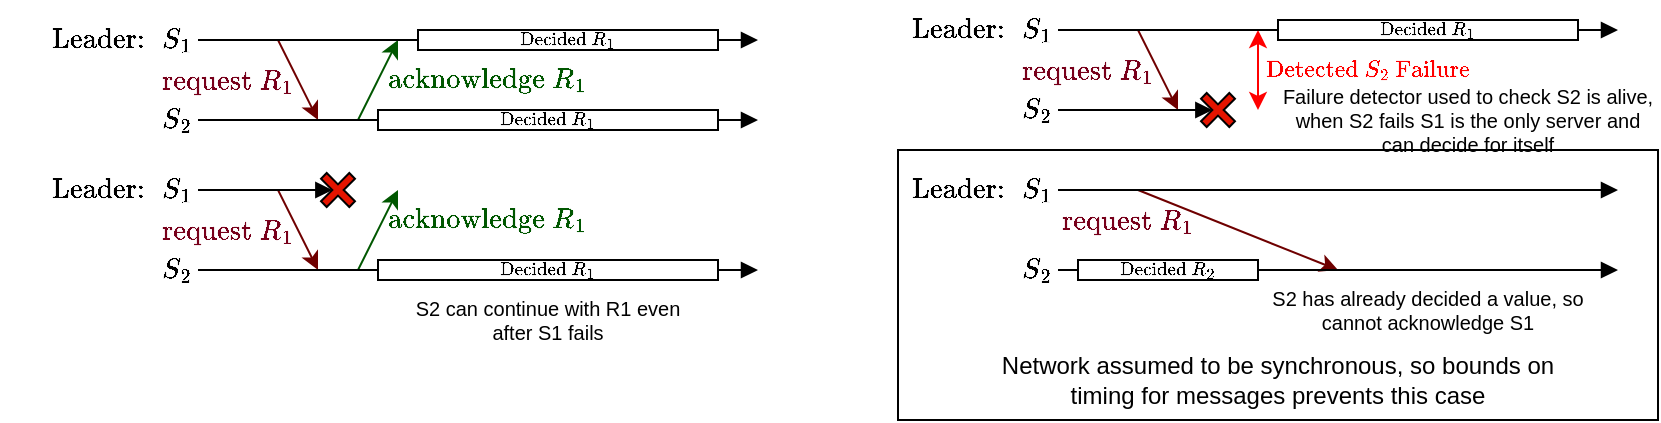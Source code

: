 <mxfile version="20.3.0" type="device"><diagram id="INX81vfCfvtvxTiJbrQ6" name="Page-1"><mxGraphModel dx="1745" dy="773" grid="1" gridSize="10" guides="1" tooltips="1" connect="1" arrows="1" fold="1" page="1" pageScale="1" pageWidth="827" pageHeight="1169" math="1" shadow="0"><root><mxCell id="0"/><mxCell id="1" parent="0"/><mxCell id="piR-lr2jcRBxnVfLQ7ji-76" value="" style="rounded=0;whiteSpace=wrap;html=1;strokeColor=#000000;fontSize=10;fontColor=#000000;fillColor=none;gradientColor=default;" vertex="1" parent="1"><mxGeometry x="390" y="95" width="380" height="135" as="geometry"/></mxCell><mxCell id="piR-lr2jcRBxnVfLQ7ji-1" value="" style="endArrow=block;html=1;rounded=0;endFill=1;startArrow=none;" edge="1" parent="1" source="piR-lr2jcRBxnVfLQ7ji-5"><mxGeometry width="50" height="50" relative="1" as="geometry"><mxPoint x="40" y="40" as="sourcePoint"/><mxPoint x="320" y="40" as="targetPoint"/></mxGeometry></mxCell><mxCell id="piR-lr2jcRBxnVfLQ7ji-2" value="" style="endArrow=block;html=1;rounded=0;endFill=1;startArrow=none;" edge="1" parent="1" source="piR-lr2jcRBxnVfLQ7ji-13"><mxGeometry width="50" height="50" relative="1" as="geometry"><mxPoint x="40" y="80" as="sourcePoint"/><mxPoint x="320" y="80" as="targetPoint"/></mxGeometry></mxCell><mxCell id="piR-lr2jcRBxnVfLQ7ji-3" value="$$S_1$$" style="text;html=1;strokeColor=none;fillColor=none;align=center;verticalAlign=middle;whiteSpace=wrap;rounded=0;" vertex="1" parent="1"><mxGeometry x="20" y="30" width="20" height="20" as="geometry"/></mxCell><mxCell id="piR-lr2jcRBxnVfLQ7ji-4" value="$$S_2$$" style="text;html=1;strokeColor=none;fillColor=none;align=center;verticalAlign=middle;whiteSpace=wrap;rounded=0;" vertex="1" parent="1"><mxGeometry x="20" y="70" width="20" height="20" as="geometry"/></mxCell><mxCell id="piR-lr2jcRBxnVfLQ7ji-9" value="" style="endArrow=classic;html=1;rounded=0;fillColor=#a20025;strokeColor=#6F0000;labelBackgroundColor=none;fontColor=#78001B;" edge="1" parent="1"><mxGeometry x="0.2" y="9" width="50" height="50" relative="1" as="geometry"><mxPoint x="80" y="40" as="sourcePoint"/><mxPoint x="100" y="80" as="targetPoint"/><mxPoint as="offset"/></mxGeometry></mxCell><mxCell id="piR-lr2jcRBxnVfLQ7ji-10" value="" style="endArrow=classic;html=1;rounded=0;fillColor=#008a00;strokeColor=#005700;" edge="1" parent="1"><mxGeometry width="50" height="50" relative="1" as="geometry"><mxPoint x="120" y="80" as="sourcePoint"/><mxPoint x="140" y="40" as="targetPoint"/></mxGeometry></mxCell><mxCell id="piR-lr2jcRBxnVfLQ7ji-5" value="$$\text{Decided } R_1$$" style="rounded=0;whiteSpace=wrap;html=1;fontSize=8;" vertex="1" parent="1"><mxGeometry x="150" y="35" width="150" height="10" as="geometry"/></mxCell><mxCell id="piR-lr2jcRBxnVfLQ7ji-11" value="" style="endArrow=none;html=1;rounded=0;endFill=1;" edge="1" parent="1" target="piR-lr2jcRBxnVfLQ7ji-5"><mxGeometry width="50" height="50" relative="1" as="geometry"><mxPoint x="40" y="40" as="sourcePoint"/><mxPoint x="320" y="40" as="targetPoint"/></mxGeometry></mxCell><mxCell id="piR-lr2jcRBxnVfLQ7ji-13" value="$$\text{Decided }R_1$$" style="rounded=0;whiteSpace=wrap;html=1;fontSize=8;" vertex="1" parent="1"><mxGeometry x="130" y="75" width="170" height="10" as="geometry"/></mxCell><mxCell id="piR-lr2jcRBxnVfLQ7ji-14" value="" style="endArrow=none;html=1;rounded=0;endFill=1;" edge="1" parent="1" target="piR-lr2jcRBxnVfLQ7ji-13"><mxGeometry width="50" height="50" relative="1" as="geometry"><mxPoint x="40" y="80" as="sourcePoint"/><mxPoint x="320" y="80" as="targetPoint"/></mxGeometry></mxCell><mxCell id="piR-lr2jcRBxnVfLQ7ji-15" value="$$\text{request } R_1$$" style="text;html=1;strokeColor=none;fillColor=none;align=center;verticalAlign=middle;whiteSpace=wrap;rounded=0;fontColor=#78001B;" vertex="1" parent="1"><mxGeometry x="20" y="45" width="70" height="30" as="geometry"/></mxCell><mxCell id="piR-lr2jcRBxnVfLQ7ji-16" value="$$\text{acknowledge } R_1$$" style="text;html=1;strokeColor=none;fillColor=none;align=center;verticalAlign=middle;whiteSpace=wrap;rounded=0;fontColor=#005700;" vertex="1" parent="1"><mxGeometry x="130" y="45" width="110" height="30" as="geometry"/></mxCell><mxCell id="piR-lr2jcRBxnVfLQ7ji-17" value="$$\text{Leader:}$$" style="text;html=1;strokeColor=none;fillColor=none;align=center;verticalAlign=middle;whiteSpace=wrap;rounded=0;" vertex="1" parent="1"><mxGeometry x="-40" y="25" width="60" height="30" as="geometry"/></mxCell><mxCell id="piR-lr2jcRBxnVfLQ7ji-22" value="" style="endArrow=block;html=1;rounded=0;endFill=1;startArrow=none;" edge="1" parent="1" source="piR-lr2jcRBxnVfLQ7ji-29"><mxGeometry width="50" height="50" relative="1" as="geometry"><mxPoint x="40" y="155" as="sourcePoint"/><mxPoint x="320" y="155" as="targetPoint"/></mxGeometry></mxCell><mxCell id="piR-lr2jcRBxnVfLQ7ji-23" value="$$S_1$$" style="text;html=1;strokeColor=none;fillColor=none;align=center;verticalAlign=middle;whiteSpace=wrap;rounded=0;" vertex="1" parent="1"><mxGeometry x="20" y="105" width="20" height="20" as="geometry"/></mxCell><mxCell id="piR-lr2jcRBxnVfLQ7ji-24" value="$$S_2$$" style="text;html=1;strokeColor=none;fillColor=none;align=center;verticalAlign=middle;whiteSpace=wrap;rounded=0;" vertex="1" parent="1"><mxGeometry x="20" y="145" width="20" height="20" as="geometry"/></mxCell><mxCell id="piR-lr2jcRBxnVfLQ7ji-25" value="" style="endArrow=classic;html=1;rounded=0;fillColor=#a20025;strokeColor=#6F0000;" edge="1" parent="1"><mxGeometry width="50" height="50" relative="1" as="geometry"><mxPoint x="80" y="115" as="sourcePoint"/><mxPoint x="100" y="155" as="targetPoint"/></mxGeometry></mxCell><mxCell id="piR-lr2jcRBxnVfLQ7ji-26" value="" style="endArrow=classic;html=1;rounded=0;fillColor=#008a00;strokeColor=#005700;" edge="1" parent="1"><mxGeometry width="50" height="50" relative="1" as="geometry"><mxPoint x="120" y="155" as="sourcePoint"/><mxPoint x="140" y="115" as="targetPoint"/></mxGeometry></mxCell><mxCell id="piR-lr2jcRBxnVfLQ7ji-28" value="" style="endArrow=block;html=1;rounded=0;endFill=1;entryX=0;entryY=0;entryDx=8;entryDy=8;entryPerimeter=0;" edge="1" parent="1" target="piR-lr2jcRBxnVfLQ7ji-34"><mxGeometry width="50" height="50" relative="1" as="geometry"><mxPoint x="40" y="115" as="sourcePoint"/><mxPoint x="110" y="115" as="targetPoint"/></mxGeometry></mxCell><mxCell id="piR-lr2jcRBxnVfLQ7ji-29" value="$$\text{Decided }R_1$$" style="rounded=0;whiteSpace=wrap;html=1;fontSize=8;" vertex="1" parent="1"><mxGeometry x="130" y="150" width="170" height="10" as="geometry"/></mxCell><mxCell id="piR-lr2jcRBxnVfLQ7ji-30" value="" style="endArrow=none;html=1;rounded=0;endFill=1;" edge="1" parent="1" target="piR-lr2jcRBxnVfLQ7ji-29"><mxGeometry width="50" height="50" relative="1" as="geometry"><mxPoint x="40" y="155" as="sourcePoint"/><mxPoint x="320" y="155" as="targetPoint"/></mxGeometry></mxCell><mxCell id="piR-lr2jcRBxnVfLQ7ji-31" value="$$\text{request } R_1$$" style="text;html=1;strokeColor=none;fillColor=none;align=center;verticalAlign=middle;whiteSpace=wrap;rounded=0;fontColor=#78001B;" vertex="1" parent="1"><mxGeometry x="20" y="120" width="70" height="30" as="geometry"/></mxCell><mxCell id="piR-lr2jcRBxnVfLQ7ji-33" value="$$\text{Leader:}$$" style="text;html=1;strokeColor=none;fillColor=none;align=center;verticalAlign=middle;whiteSpace=wrap;rounded=0;" vertex="1" parent="1"><mxGeometry x="-40" y="100" width="60" height="30" as="geometry"/></mxCell><mxCell id="piR-lr2jcRBxnVfLQ7ji-34" value="" style="shape=cross;whiteSpace=wrap;html=1;fontSize=8;fontColor=#ffffff;fillColor=#e51400;rotation=-45;strokeColor=#000000;" vertex="1" parent="1"><mxGeometry x="100" y="105" width="20" height="20" as="geometry"/></mxCell><mxCell id="piR-lr2jcRBxnVfLQ7ji-38" value="$$\text{acknowledge } R_1$$" style="text;html=1;strokeColor=none;fillColor=none;align=center;verticalAlign=middle;whiteSpace=wrap;rounded=0;fontColor=#005700;" vertex="1" parent="1"><mxGeometry x="130" y="115" width="110" height="30" as="geometry"/></mxCell><mxCell id="piR-lr2jcRBxnVfLQ7ji-41" value="$$S_1$$" style="text;html=1;strokeColor=none;fillColor=none;align=center;verticalAlign=middle;whiteSpace=wrap;rounded=0;" vertex="1" parent="1"><mxGeometry x="450" y="25" width="20" height="20" as="geometry"/></mxCell><mxCell id="piR-lr2jcRBxnVfLQ7ji-42" value="$$S_2$$" style="text;html=1;strokeColor=none;fillColor=none;align=center;verticalAlign=middle;whiteSpace=wrap;rounded=0;" vertex="1" parent="1"><mxGeometry x="450" y="65" width="20" height="20" as="geometry"/></mxCell><mxCell id="piR-lr2jcRBxnVfLQ7ji-43" value="" style="endArrow=classic;html=1;rounded=0;fillColor=#a20025;strokeColor=#6F0000;" edge="1" parent="1"><mxGeometry width="50" height="50" relative="1" as="geometry"><mxPoint x="510" y="35" as="sourcePoint"/><mxPoint x="530" y="75" as="targetPoint"/></mxGeometry></mxCell><mxCell id="piR-lr2jcRBxnVfLQ7ji-45" value="" style="endArrow=block;html=1;rounded=0;endFill=1;startArrow=none;" edge="1" parent="1" source="piR-lr2jcRBxnVfLQ7ji-55"><mxGeometry width="50" height="50" relative="1" as="geometry"><mxPoint x="470" y="35" as="sourcePoint"/><mxPoint x="750" y="35" as="targetPoint"/></mxGeometry></mxCell><mxCell id="piR-lr2jcRBxnVfLQ7ji-47" value="" style="endArrow=block;html=1;rounded=0;endFill=1;entryX=0;entryY=0;entryDx=8;entryDy=8;entryPerimeter=0;" edge="1" parent="1" target="piR-lr2jcRBxnVfLQ7ji-50"><mxGeometry width="50" height="50" relative="1" as="geometry"><mxPoint x="470" y="75" as="sourcePoint"/><mxPoint x="560" y="75" as="targetPoint"/></mxGeometry></mxCell><mxCell id="piR-lr2jcRBxnVfLQ7ji-48" value="$$\text{request } R_1$$" style="text;html=1;strokeColor=none;fillColor=none;align=center;verticalAlign=middle;whiteSpace=wrap;rounded=0;fontColor=#78001B;" vertex="1" parent="1"><mxGeometry x="450" y="40" width="70" height="30" as="geometry"/></mxCell><mxCell id="piR-lr2jcRBxnVfLQ7ji-49" value="$$\text{Leader:}$$" style="text;html=1;strokeColor=none;fillColor=none;align=center;verticalAlign=middle;whiteSpace=wrap;rounded=0;" vertex="1" parent="1"><mxGeometry x="390" y="20" width="60" height="30" as="geometry"/></mxCell><mxCell id="piR-lr2jcRBxnVfLQ7ji-50" value="" style="shape=cross;whiteSpace=wrap;html=1;fontSize=8;fontColor=#ffffff;fillColor=#e51400;rotation=-45;strokeColor=#000000;" vertex="1" parent="1"><mxGeometry x="540" y="65" width="20" height="20" as="geometry"/></mxCell><mxCell id="piR-lr2jcRBxnVfLQ7ji-54" value="" style="endArrow=classic;startArrow=classic;html=1;rounded=0;labelBackgroundColor=none;fontSize=10;fontColor=#FF0000;strokeColor=#FF0000;" edge="1" parent="1"><mxGeometry width="50" height="50" relative="1" as="geometry"><mxPoint x="570" y="75" as="sourcePoint"/><mxPoint x="570" y="35" as="targetPoint"/></mxGeometry></mxCell><mxCell id="piR-lr2jcRBxnVfLQ7ji-55" value="$$\text{Decided }R_1$$" style="rounded=0;whiteSpace=wrap;html=1;fontSize=8;" vertex="1" parent="1"><mxGeometry x="580" y="30" width="150" height="10" as="geometry"/></mxCell><mxCell id="piR-lr2jcRBxnVfLQ7ji-56" value="" style="endArrow=none;html=1;rounded=0;endFill=1;" edge="1" parent="1" target="piR-lr2jcRBxnVfLQ7ji-55"><mxGeometry width="50" height="50" relative="1" as="geometry"><mxPoint x="470" y="35" as="sourcePoint"/><mxPoint x="750" y="35" as="targetPoint"/></mxGeometry></mxCell><mxCell id="piR-lr2jcRBxnVfLQ7ji-57" value="$$\text{Detected } S_2 \text{ Failure}$$" style="text;html=1;strokeColor=none;fillColor=none;align=center;verticalAlign=middle;whiteSpace=wrap;rounded=0;fontSize=10;fontColor=#FF0000;gradientColor=default;" vertex="1" parent="1"><mxGeometry x="570" y="45" width="110" height="20" as="geometry"/></mxCell><mxCell id="piR-lr2jcRBxnVfLQ7ji-58" value="" style="endArrow=block;html=1;rounded=0;endFill=1;startArrow=none;" edge="1" parent="1"><mxGeometry width="50" height="50" relative="1" as="geometry"><mxPoint x="730" y="115" as="sourcePoint"/><mxPoint x="750.0" y="115" as="targetPoint"/></mxGeometry></mxCell><mxCell id="piR-lr2jcRBxnVfLQ7ji-60" value="$$S_1$$" style="text;html=1;strokeColor=none;fillColor=none;align=center;verticalAlign=middle;whiteSpace=wrap;rounded=0;" vertex="1" parent="1"><mxGeometry x="450" y="105" width="20" height="20" as="geometry"/></mxCell><mxCell id="piR-lr2jcRBxnVfLQ7ji-61" value="$$S_2$$" style="text;html=1;strokeColor=none;fillColor=none;align=center;verticalAlign=middle;whiteSpace=wrap;rounded=0;" vertex="1" parent="1"><mxGeometry x="450" y="145" width="20" height="20" as="geometry"/></mxCell><mxCell id="piR-lr2jcRBxnVfLQ7ji-62" value="" style="endArrow=classic;html=1;rounded=0;fillColor=#a20025;strokeColor=#6F0000;labelBackgroundColor=none;fontColor=#78001B;" edge="1" parent="1"><mxGeometry x="0.2" y="9" width="50" height="50" relative="1" as="geometry"><mxPoint x="510.0" y="115" as="sourcePoint"/><mxPoint x="610" y="155" as="targetPoint"/><mxPoint as="offset"/></mxGeometry></mxCell><mxCell id="piR-lr2jcRBxnVfLQ7ji-65" value="" style="endArrow=none;html=1;rounded=0;endFill=1;" edge="1" parent="1"><mxGeometry width="50" height="50" relative="1" as="geometry"><mxPoint x="470" y="115" as="sourcePoint"/><mxPoint x="730" y="115" as="targetPoint"/></mxGeometry></mxCell><mxCell id="piR-lr2jcRBxnVfLQ7ji-68" value="$$\text{request } R_1$$" style="text;html=1;strokeColor=none;fillColor=none;align=center;verticalAlign=middle;whiteSpace=wrap;rounded=0;fontColor=#78001B;" vertex="1" parent="1"><mxGeometry x="470" y="115" width="70" height="30" as="geometry"/></mxCell><mxCell id="piR-lr2jcRBxnVfLQ7ji-70" value="$$\text{Leader:}$$" style="text;html=1;strokeColor=none;fillColor=none;align=center;verticalAlign=middle;whiteSpace=wrap;rounded=0;" vertex="1" parent="1"><mxGeometry x="390" y="100" width="60" height="30" as="geometry"/></mxCell><mxCell id="piR-lr2jcRBxnVfLQ7ji-71" value="" style="endArrow=block;html=1;rounded=0;labelBackgroundColor=none;strokeColor=#000000;fontSize=10;fontColor=#FF0000;exitX=1;exitY=0.5;exitDx=0;exitDy=0;endFill=1;startArrow=none;" edge="1" parent="1" source="piR-lr2jcRBxnVfLQ7ji-66"><mxGeometry width="50" height="50" relative="1" as="geometry"><mxPoint x="480" y="210" as="sourcePoint"/><mxPoint x="750" y="155" as="targetPoint"/></mxGeometry></mxCell><mxCell id="piR-lr2jcRBxnVfLQ7ji-66" value="$$\text{Decided }R_2$$" style="rounded=0;whiteSpace=wrap;html=1;fontSize=8;" vertex="1" parent="1"><mxGeometry x="480" y="150" width="90" height="10" as="geometry"/></mxCell><mxCell id="piR-lr2jcRBxnVfLQ7ji-72" value="" style="endArrow=none;html=1;rounded=0;labelBackgroundColor=none;strokeColor=#000000;fontSize=10;fontColor=#FF0000;exitX=1;exitY=0.5;exitDx=0;exitDy=0;endFill=1;" edge="1" parent="1" source="piR-lr2jcRBxnVfLQ7ji-61" target="piR-lr2jcRBxnVfLQ7ji-66"><mxGeometry width="50" height="50" relative="1" as="geometry"><mxPoint x="470" y="155" as="sourcePoint"/><mxPoint x="750" y="155" as="targetPoint"/></mxGeometry></mxCell><mxCell id="piR-lr2jcRBxnVfLQ7ji-73" value="S2 can continue with R1 even after S1 fails" style="text;html=1;strokeColor=none;fillColor=none;align=center;verticalAlign=middle;whiteSpace=wrap;rounded=0;fontSize=10;fontColor=#000000;" vertex="1" parent="1"><mxGeometry x="140" y="165" width="150" height="30" as="geometry"/></mxCell><mxCell id="piR-lr2jcRBxnVfLQ7ji-74" value="Failure detector used to check S2 is alive, when S2 fails S1 is the only server and can decide for itself" style="text;html=1;strokeColor=none;fillColor=none;align=center;verticalAlign=middle;whiteSpace=wrap;rounded=0;fontSize=10;fontColor=#000000;" vertex="1" parent="1"><mxGeometry x="580" y="65" width="190" height="30" as="geometry"/></mxCell><mxCell id="piR-lr2jcRBxnVfLQ7ji-75" value="S2 has already decided a value, so cannot acknowledge S1" style="text;html=1;strokeColor=none;fillColor=none;align=center;verticalAlign=middle;whiteSpace=wrap;rounded=0;fontSize=10;fontColor=#000000;" vertex="1" parent="1"><mxGeometry x="560" y="160" width="190" height="30" as="geometry"/></mxCell><mxCell id="piR-lr2jcRBxnVfLQ7ji-77" value="Network assumed to be synchronous, so bounds on &lt;br&gt;timing for messages prevents this case" style="text;html=1;strokeColor=none;fillColor=none;align=center;verticalAlign=middle;whiteSpace=wrap;rounded=0;fontSize=12;fontColor=#000000;" vertex="1" parent="1"><mxGeometry x="390" y="190" width="380" height="40" as="geometry"/></mxCell></root></mxGraphModel></diagram></mxfile>